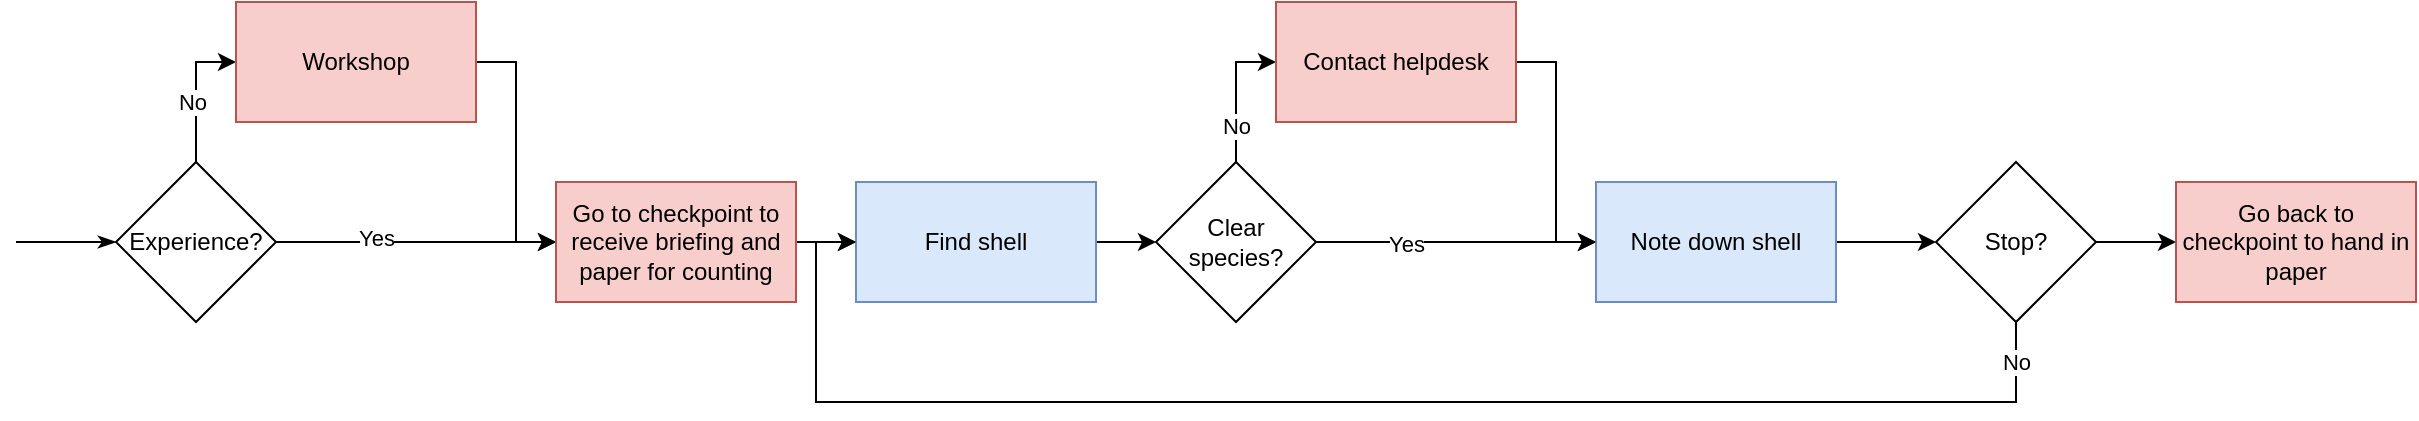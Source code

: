 <mxfile version="20.6.2" type="github" pages="2">
  <diagram id="__r4vuHzeCIJA-50YF6d" name="Current counting scenario">
    <mxGraphModel dx="2021" dy="1124" grid="1" gridSize="10" guides="1" tooltips="1" connect="1" arrows="1" fold="1" page="1" pageScale="1" pageWidth="850" pageHeight="1100" math="0" shadow="0">
      <root>
        <mxCell id="0" />
        <mxCell id="1" parent="0" />
        <mxCell id="xNskjE86xDGm7wPtTQgc-3" style="edgeStyle=orthogonalEdgeStyle;rounded=0;orthogonalLoop=1;jettySize=auto;html=1;startArrow=classicThin;startFill=1;endArrow=none;endFill=0;" edge="1" parent="1" source="xNskjE86xDGm7wPtTQgc-2">
          <mxGeometry relative="1" as="geometry">
            <mxPoint x="10" y="520" as="targetPoint" />
          </mxGeometry>
        </mxCell>
        <mxCell id="xNskjE86xDGm7wPtTQgc-6" style="edgeStyle=orthogonalEdgeStyle;rounded=0;orthogonalLoop=1;jettySize=auto;html=1;entryX=0;entryY=0.5;entryDx=0;entryDy=0;startArrow=none;startFill=0;endArrow=classic;endFill=1;" edge="1" parent="1" source="xNskjE86xDGm7wPtTQgc-2" target="xNskjE86xDGm7wPtTQgc-5">
          <mxGeometry relative="1" as="geometry" />
        </mxCell>
        <mxCell id="xNskjE86xDGm7wPtTQgc-12" value="No" style="edgeLabel;html=1;align=center;verticalAlign=middle;resizable=0;points=[];" vertex="1" connectable="0" parent="xNskjE86xDGm7wPtTQgc-6">
          <mxGeometry x="-0.125" y="2" relative="1" as="geometry">
            <mxPoint as="offset" />
          </mxGeometry>
        </mxCell>
        <mxCell id="xNskjE86xDGm7wPtTQgc-11" style="edgeStyle=orthogonalEdgeStyle;rounded=0;orthogonalLoop=1;jettySize=auto;html=1;entryX=0;entryY=0.5;entryDx=0;entryDy=0;startArrow=none;startFill=0;endArrow=classic;endFill=1;" edge="1" parent="1" source="xNskjE86xDGm7wPtTQgc-2" target="xNskjE86xDGm7wPtTQgc-9">
          <mxGeometry relative="1" as="geometry" />
        </mxCell>
        <mxCell id="xNskjE86xDGm7wPtTQgc-13" value="Yes" style="edgeLabel;html=1;align=center;verticalAlign=middle;resizable=0;points=[];" vertex="1" connectable="0" parent="xNskjE86xDGm7wPtTQgc-11">
          <mxGeometry x="-0.293" y="2" relative="1" as="geometry">
            <mxPoint as="offset" />
          </mxGeometry>
        </mxCell>
        <mxCell id="xNskjE86xDGm7wPtTQgc-2" value="Experience?" style="rhombus;whiteSpace=wrap;html=1;" vertex="1" parent="1">
          <mxGeometry x="60" y="480" width="80" height="80" as="geometry" />
        </mxCell>
        <mxCell id="xNskjE86xDGm7wPtTQgc-10" style="edgeStyle=orthogonalEdgeStyle;rounded=0;orthogonalLoop=1;jettySize=auto;html=1;entryX=0;entryY=0.5;entryDx=0;entryDy=0;startArrow=none;startFill=0;endArrow=classic;endFill=1;" edge="1" parent="1" source="xNskjE86xDGm7wPtTQgc-5" target="xNskjE86xDGm7wPtTQgc-9">
          <mxGeometry relative="1" as="geometry">
            <Array as="points">
              <mxPoint x="260" y="430" />
              <mxPoint x="260" y="520" />
            </Array>
          </mxGeometry>
        </mxCell>
        <mxCell id="xNskjE86xDGm7wPtTQgc-5" value="Workshop" style="rounded=0;whiteSpace=wrap;html=1;fillColor=#f8cecc;strokeColor=#b85450;" vertex="1" parent="1">
          <mxGeometry x="120" y="400" width="120" height="60" as="geometry" />
        </mxCell>
        <mxCell id="xNskjE86xDGm7wPtTQgc-15" style="edgeStyle=orthogonalEdgeStyle;rounded=0;orthogonalLoop=1;jettySize=auto;html=1;entryX=0;entryY=0.5;entryDx=0;entryDy=0;startArrow=none;startFill=0;endArrow=classic;endFill=1;" edge="1" parent="1" source="xNskjE86xDGm7wPtTQgc-9" target="xNskjE86xDGm7wPtTQgc-14">
          <mxGeometry relative="1" as="geometry" />
        </mxCell>
        <mxCell id="xNskjE86xDGm7wPtTQgc-9" value="Go to checkpoint to receive briefing and paper for counting" style="rounded=0;whiteSpace=wrap;html=1;fillColor=#f8cecc;strokeColor=#b85450;" vertex="1" parent="1">
          <mxGeometry x="280" y="490" width="120" height="60" as="geometry" />
        </mxCell>
        <mxCell id="xNskjE86xDGm7wPtTQgc-18" style="edgeStyle=orthogonalEdgeStyle;rounded=0;orthogonalLoop=1;jettySize=auto;html=1;entryX=0;entryY=0.5;entryDx=0;entryDy=0;startArrow=none;startFill=0;endArrow=classic;endFill=1;" edge="1" parent="1" source="xNskjE86xDGm7wPtTQgc-14" target="xNskjE86xDGm7wPtTQgc-17">
          <mxGeometry relative="1" as="geometry" />
        </mxCell>
        <mxCell id="xNskjE86xDGm7wPtTQgc-14" value="Find shell" style="rounded=0;whiteSpace=wrap;html=1;fillColor=#dae8fc;strokeColor=#6c8ebf;" vertex="1" parent="1">
          <mxGeometry x="430" y="490" width="120" height="60" as="geometry" />
        </mxCell>
        <mxCell id="xNskjE86xDGm7wPtTQgc-20" style="edgeStyle=orthogonalEdgeStyle;rounded=0;orthogonalLoop=1;jettySize=auto;html=1;entryX=0;entryY=0.5;entryDx=0;entryDy=0;startArrow=none;startFill=0;endArrow=classic;endFill=1;" edge="1" parent="1" source="xNskjE86xDGm7wPtTQgc-17" target="xNskjE86xDGm7wPtTQgc-19">
          <mxGeometry relative="1" as="geometry" />
        </mxCell>
        <mxCell id="xNskjE86xDGm7wPtTQgc-25" value="Yes" style="edgeLabel;html=1;align=center;verticalAlign=middle;resizable=0;points=[];" vertex="1" connectable="0" parent="xNskjE86xDGm7wPtTQgc-20">
          <mxGeometry x="-0.367" y="-1" relative="1" as="geometry">
            <mxPoint as="offset" />
          </mxGeometry>
        </mxCell>
        <mxCell id="xNskjE86xDGm7wPtTQgc-22" style="edgeStyle=orthogonalEdgeStyle;rounded=0;orthogonalLoop=1;jettySize=auto;html=1;entryX=0;entryY=0.5;entryDx=0;entryDy=0;startArrow=none;startFill=0;endArrow=classic;endFill=1;" edge="1" parent="1" source="xNskjE86xDGm7wPtTQgc-17" target="xNskjE86xDGm7wPtTQgc-21">
          <mxGeometry relative="1" as="geometry">
            <Array as="points">
              <mxPoint x="620" y="430" />
            </Array>
          </mxGeometry>
        </mxCell>
        <mxCell id="xNskjE86xDGm7wPtTQgc-24" value="No" style="edgeLabel;html=1;align=center;verticalAlign=middle;resizable=0;points=[];" vertex="1" connectable="0" parent="xNskjE86xDGm7wPtTQgc-22">
          <mxGeometry x="-0.24" y="2" relative="1" as="geometry">
            <mxPoint x="2" y="8" as="offset" />
          </mxGeometry>
        </mxCell>
        <mxCell id="xNskjE86xDGm7wPtTQgc-17" value="Clear species?" style="rhombus;whiteSpace=wrap;html=1;" vertex="1" parent="1">
          <mxGeometry x="580" y="480" width="80" height="80" as="geometry" />
        </mxCell>
        <mxCell id="xNskjE86xDGm7wPtTQgc-27" style="edgeStyle=orthogonalEdgeStyle;rounded=0;orthogonalLoop=1;jettySize=auto;html=1;entryX=0;entryY=0.5;entryDx=0;entryDy=0;startArrow=none;startFill=0;endArrow=classic;endFill=1;" edge="1" parent="1" source="xNskjE86xDGm7wPtTQgc-19" target="xNskjE86xDGm7wPtTQgc-26">
          <mxGeometry relative="1" as="geometry" />
        </mxCell>
        <mxCell id="xNskjE86xDGm7wPtTQgc-19" value="Note down shell" style="rounded=0;whiteSpace=wrap;html=1;fillColor=#dae8fc;strokeColor=#6c8ebf;" vertex="1" parent="1">
          <mxGeometry x="800" y="490" width="120" height="60" as="geometry" />
        </mxCell>
        <mxCell id="xNskjE86xDGm7wPtTQgc-23" style="edgeStyle=orthogonalEdgeStyle;rounded=0;orthogonalLoop=1;jettySize=auto;html=1;entryX=0;entryY=0.5;entryDx=0;entryDy=0;startArrow=none;startFill=0;endArrow=classic;endFill=1;" edge="1" parent="1" source="xNskjE86xDGm7wPtTQgc-21" target="xNskjE86xDGm7wPtTQgc-19">
          <mxGeometry relative="1" as="geometry" />
        </mxCell>
        <mxCell id="xNskjE86xDGm7wPtTQgc-21" value="Contact helpdesk" style="rounded=0;whiteSpace=wrap;html=1;fillColor=#f8cecc;strokeColor=#b85450;" vertex="1" parent="1">
          <mxGeometry x="640" y="400" width="120" height="60" as="geometry" />
        </mxCell>
        <mxCell id="xNskjE86xDGm7wPtTQgc-28" style="edgeStyle=orthogonalEdgeStyle;rounded=0;orthogonalLoop=1;jettySize=auto;html=1;startArrow=none;startFill=0;endArrow=classic;endFill=1;" edge="1" parent="1" source="xNskjE86xDGm7wPtTQgc-26">
          <mxGeometry relative="1" as="geometry">
            <mxPoint x="430" y="520" as="targetPoint" />
            <Array as="points">
              <mxPoint x="1010" y="600" />
              <mxPoint x="410" y="600" />
              <mxPoint x="410" y="520" />
            </Array>
          </mxGeometry>
        </mxCell>
        <mxCell id="xNskjE86xDGm7wPtTQgc-29" value="No" style="edgeLabel;html=1;align=center;verticalAlign=middle;resizable=0;points=[];" vertex="1" connectable="0" parent="xNskjE86xDGm7wPtTQgc-28">
          <mxGeometry x="-0.943" relative="1" as="geometry">
            <mxPoint y="-1" as="offset" />
          </mxGeometry>
        </mxCell>
        <mxCell id="xNskjE86xDGm7wPtTQgc-31" style="edgeStyle=orthogonalEdgeStyle;rounded=0;orthogonalLoop=1;jettySize=auto;html=1;entryX=0;entryY=0.5;entryDx=0;entryDy=0;startArrow=none;startFill=0;endArrow=classic;endFill=1;" edge="1" parent="1" source="xNskjE86xDGm7wPtTQgc-26" target="xNskjE86xDGm7wPtTQgc-30">
          <mxGeometry relative="1" as="geometry" />
        </mxCell>
        <mxCell id="xNskjE86xDGm7wPtTQgc-26" value="Stop?" style="rhombus;whiteSpace=wrap;html=1;" vertex="1" parent="1">
          <mxGeometry x="970" y="480" width="80" height="80" as="geometry" />
        </mxCell>
        <mxCell id="xNskjE86xDGm7wPtTQgc-30" value="Go back to checkpoint to hand in paper" style="rounded=0;whiteSpace=wrap;html=1;fillColor=#f8cecc;strokeColor=#b85450;" vertex="1" parent="1">
          <mxGeometry x="1090" y="490" width="120" height="60" as="geometry" />
        </mxCell>
      </root>
    </mxGraphModel>
  </diagram>
  <diagram id="OOVuALbotiky__wICx1B" name="Ideal counting scenario">
    <mxGraphModel dx="2021" dy="1124" grid="1" gridSize="10" guides="1" tooltips="1" connect="1" arrows="1" fold="1" page="1" pageScale="1" pageWidth="850" pageHeight="1100" math="0" shadow="0">
      <root>
        <mxCell id="0" />
        <mxCell id="1" parent="0" />
        <mxCell id="YPN84MziqaUrl6VArNq2-2" style="edgeStyle=orthogonalEdgeStyle;rounded=0;orthogonalLoop=1;jettySize=auto;html=1;entryX=0;entryY=0.5;entryDx=0;entryDy=0;startArrow=none;startFill=0;endArrow=classic;endFill=1;" edge="1" parent="1" source="b-ycyYs8Z3s47n0Vkk_U-1" target="YPN84MziqaUrl6VArNq2-1">
          <mxGeometry relative="1" as="geometry" />
        </mxCell>
        <mxCell id="b-ycyYs8Z3s47n0Vkk_U-1" value="Take pictures on beach" style="rounded=0;whiteSpace=wrap;html=1;fillColor=#dae8fc;strokeColor=#6c8ebf;" vertex="1" parent="1">
          <mxGeometry x="80" y="480" width="120" height="60" as="geometry" />
        </mxCell>
        <mxCell id="YPN84MziqaUrl6VArNq2-4" style="edgeStyle=orthogonalEdgeStyle;rounded=0;orthogonalLoop=1;jettySize=auto;html=1;entryX=0;entryY=0.5;entryDx=0;entryDy=0;startArrow=none;startFill=0;endArrow=classic;endFill=1;" edge="1" parent="1" source="YPN84MziqaUrl6VArNq2-1" target="YPN84MziqaUrl6VArNq2-3">
          <mxGeometry relative="1" as="geometry" />
        </mxCell>
        <mxCell id="YPN84MziqaUrl6VArNq2-1" value="Send pictures to VLIZ" style="rounded=0;whiteSpace=wrap;html=1;fillColor=#dae8fc;strokeColor=#6c8ebf;" vertex="1" parent="1">
          <mxGeometry x="250" y="480" width="120" height="60" as="geometry" />
        </mxCell>
        <mxCell id="YPN84MziqaUrl6VArNq2-6" style="edgeStyle=orthogonalEdgeStyle;rounded=0;orthogonalLoop=1;jettySize=auto;html=1;startArrow=none;startFill=0;endArrow=classic;endFill=1;entryX=0;entryY=0.5;entryDx=0;entryDy=0;dashed=1;" edge="1" parent="1" source="YPN84MziqaUrl6VArNq2-3" target="YPN84MziqaUrl6VArNq2-7">
          <mxGeometry relative="1" as="geometry">
            <mxPoint x="620" y="510" as="targetPoint" />
          </mxGeometry>
        </mxCell>
        <mxCell id="YPN84MziqaUrl6VArNq2-3" value="Shells in pictures get automatically detected and counted" style="rounded=0;whiteSpace=wrap;html=1;" vertex="1" parent="1">
          <mxGeometry x="440" y="480" width="120" height="60" as="geometry" />
        </mxCell>
        <mxCell id="YPN84MziqaUrl6VArNq2-7" value="Optional: detections with low confidence get manually checked" style="rounded=0;whiteSpace=wrap;html=1;dashed=1;fillColor=#f8cecc;strokeColor=#b85450;" vertex="1" parent="1">
          <mxGeometry x="640" y="480" width="120" height="60" as="geometry" />
        </mxCell>
      </root>
    </mxGraphModel>
  </diagram>
</mxfile>
